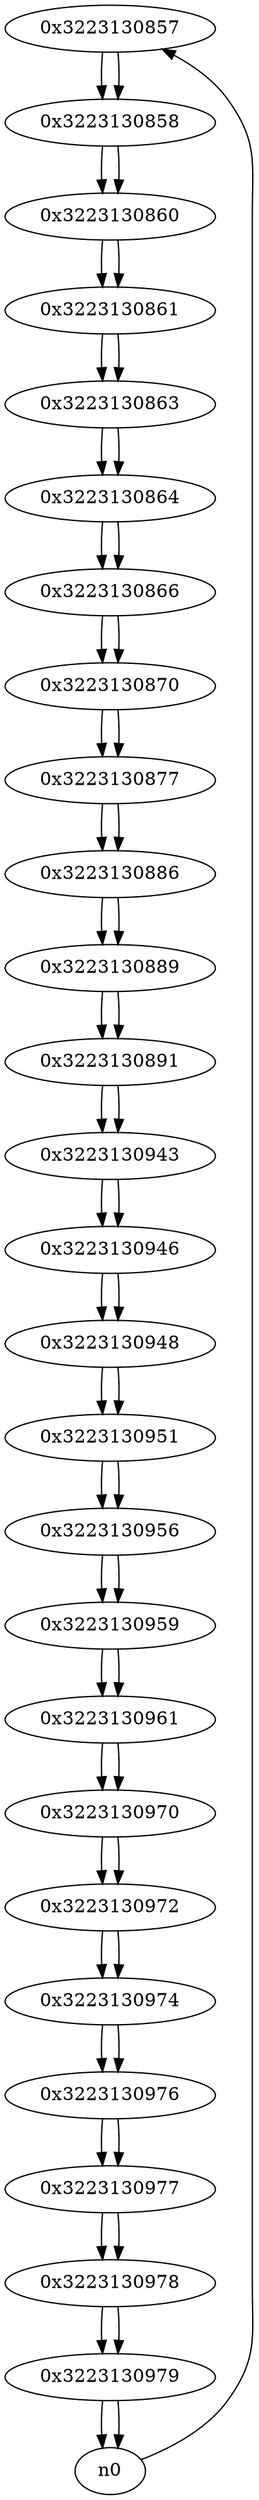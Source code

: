 digraph G{
/* nodes */
  n1 [label="0x3223130857"]
  n2 [label="0x3223130858"]
  n3 [label="0x3223130860"]
  n4 [label="0x3223130861"]
  n5 [label="0x3223130863"]
  n6 [label="0x3223130864"]
  n7 [label="0x3223130866"]
  n8 [label="0x3223130870"]
  n9 [label="0x3223130877"]
  n10 [label="0x3223130886"]
  n11 [label="0x3223130889"]
  n12 [label="0x3223130891"]
  n13 [label="0x3223130943"]
  n14 [label="0x3223130946"]
  n15 [label="0x3223130948"]
  n16 [label="0x3223130951"]
  n17 [label="0x3223130956"]
  n18 [label="0x3223130959"]
  n19 [label="0x3223130961"]
  n20 [label="0x3223130970"]
  n21 [label="0x3223130972"]
  n22 [label="0x3223130974"]
  n23 [label="0x3223130976"]
  n24 [label="0x3223130977"]
  n25 [label="0x3223130978"]
  n26 [label="0x3223130979"]
/* edges */
n1 -> n2;
n0 -> n1;
n2 -> n3;
n1 -> n2;
n3 -> n4;
n2 -> n3;
n4 -> n5;
n3 -> n4;
n5 -> n6;
n4 -> n5;
n6 -> n7;
n5 -> n6;
n7 -> n8;
n6 -> n7;
n8 -> n9;
n7 -> n8;
n9 -> n10;
n8 -> n9;
n10 -> n11;
n9 -> n10;
n11 -> n12;
n10 -> n11;
n12 -> n13;
n11 -> n12;
n13 -> n14;
n12 -> n13;
n14 -> n15;
n13 -> n14;
n15 -> n16;
n14 -> n15;
n16 -> n17;
n15 -> n16;
n17 -> n18;
n16 -> n17;
n18 -> n19;
n17 -> n18;
n19 -> n20;
n18 -> n19;
n20 -> n21;
n19 -> n20;
n21 -> n22;
n20 -> n21;
n22 -> n23;
n21 -> n22;
n23 -> n24;
n22 -> n23;
n24 -> n25;
n23 -> n24;
n25 -> n26;
n24 -> n25;
n26 -> n0;
n26 -> n0;
n25 -> n26;
}
